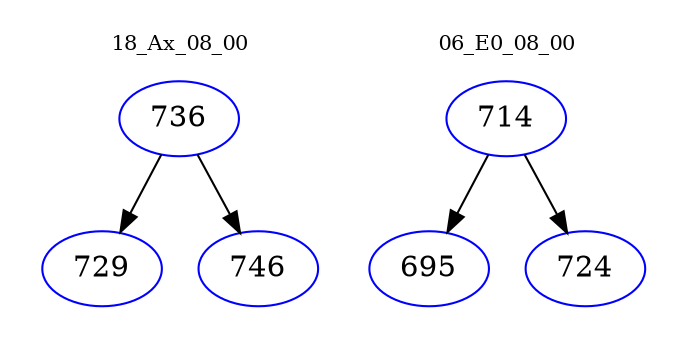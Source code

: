 digraph{
subgraph cluster_0 {
color = white
label = "18_Ax_08_00";
fontsize=10;
T0_736 [label="736", color="blue"]
T0_736 -> T0_729 [color="black"]
T0_729 [label="729", color="blue"]
T0_736 -> T0_746 [color="black"]
T0_746 [label="746", color="blue"]
}
subgraph cluster_1 {
color = white
label = "06_E0_08_00";
fontsize=10;
T1_714 [label="714", color="blue"]
T1_714 -> T1_695 [color="black"]
T1_695 [label="695", color="blue"]
T1_714 -> T1_724 [color="black"]
T1_724 [label="724", color="blue"]
}
}
